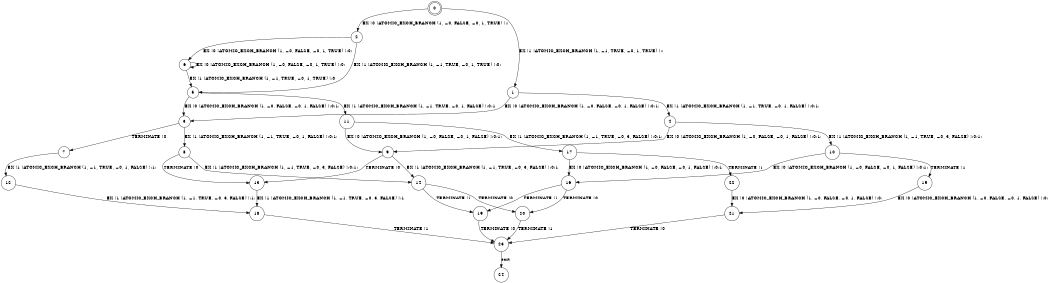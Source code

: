 digraph BCG {
size = "7, 10.5";
center = TRUE;
node [shape = circle];
0 [peripheries = 2];
0 -> 1 [label = "EX !1 !ATOMIC_EXCH_BRANCH (1, +1, TRUE, +0, 1, TRUE) !::"];
0 -> 2 [label = "EX !0 !ATOMIC_EXCH_BRANCH (1, +0, FALSE, +0, 1, TRUE) !::"];
1 -> 3 [label = "EX !0 !ATOMIC_EXCH_BRANCH (1, +0, FALSE, +0, 1, FALSE) !:0:1:"];
1 -> 4 [label = "EX !1 !ATOMIC_EXCH_BRANCH (1, +1, TRUE, +0, 1, FALSE) !:0:1:"];
2 -> 5 [label = "EX !1 !ATOMIC_EXCH_BRANCH (1, +1, TRUE, +0, 1, TRUE) !:0:"];
2 -> 6 [label = "EX !0 !ATOMIC_EXCH_BRANCH (1, +0, FALSE, +0, 1, TRUE) !:0:"];
3 -> 7 [label = "TERMINATE !0"];
3 -> 8 [label = "EX !1 !ATOMIC_EXCH_BRANCH (1, +1, TRUE, +0, 1, FALSE) !:0:1:"];
4 -> 9 [label = "EX !0 !ATOMIC_EXCH_BRANCH (1, +0, FALSE, +0, 1, FALSE) !:0:1:"];
4 -> 10 [label = "EX !1 !ATOMIC_EXCH_BRANCH (1, +1, TRUE, +0, 3, FALSE) !:0:1:"];
5 -> 11 [label = "EX !1 !ATOMIC_EXCH_BRANCH (1, +1, TRUE, +0, 1, FALSE) !:0:1:"];
5 -> 3 [label = "EX !0 !ATOMIC_EXCH_BRANCH (1, +0, FALSE, +0, 1, FALSE) !:0:1:"];
6 -> 5 [label = "EX !1 !ATOMIC_EXCH_BRANCH (1, +1, TRUE, +0, 1, TRUE) !:0:"];
6 -> 6 [label = "EX !0 !ATOMIC_EXCH_BRANCH (1, +0, FALSE, +0, 1, TRUE) !:0:"];
7 -> 12 [label = "EX !1 !ATOMIC_EXCH_BRANCH (1, +1, TRUE, +0, 1, FALSE) !:1:"];
8 -> 13 [label = "TERMINATE !0"];
8 -> 14 [label = "EX !1 !ATOMIC_EXCH_BRANCH (1, +1, TRUE, +0, 3, FALSE) !:0:1:"];
9 -> 13 [label = "TERMINATE !0"];
9 -> 14 [label = "EX !1 !ATOMIC_EXCH_BRANCH (1, +1, TRUE, +0, 3, FALSE) !:0:1:"];
10 -> 15 [label = "TERMINATE !1"];
10 -> 16 [label = "EX !0 !ATOMIC_EXCH_BRANCH (1, +0, FALSE, +0, 1, FALSE) !:0:1:"];
11 -> 17 [label = "EX !1 !ATOMIC_EXCH_BRANCH (1, +1, TRUE, +0, 3, FALSE) !:0:1:"];
11 -> 9 [label = "EX !0 !ATOMIC_EXCH_BRANCH (1, +0, FALSE, +0, 1, FALSE) !:0:1:"];
12 -> 18 [label = "EX !1 !ATOMIC_EXCH_BRANCH (1, +1, TRUE, +0, 3, FALSE) !:1:"];
13 -> 18 [label = "EX !1 !ATOMIC_EXCH_BRANCH (1, +1, TRUE, +0, 3, FALSE) !:1:"];
14 -> 19 [label = "TERMINATE !1"];
14 -> 20 [label = "TERMINATE !0"];
15 -> 21 [label = "EX !0 !ATOMIC_EXCH_BRANCH (1, +0, FALSE, +0, 1, FALSE) !:0:"];
16 -> 19 [label = "TERMINATE !1"];
16 -> 20 [label = "TERMINATE !0"];
17 -> 22 [label = "TERMINATE !1"];
17 -> 16 [label = "EX !0 !ATOMIC_EXCH_BRANCH (1, +0, FALSE, +0, 1, FALSE) !:0:1:"];
18 -> 23 [label = "TERMINATE !1"];
19 -> 23 [label = "TERMINATE !0"];
20 -> 23 [label = "TERMINATE !1"];
21 -> 23 [label = "TERMINATE !0"];
22 -> 21 [label = "EX !0 !ATOMIC_EXCH_BRANCH (1, +0, FALSE, +0, 1, FALSE) !:0:"];
23 -> 24 [label = "exit"];
}
